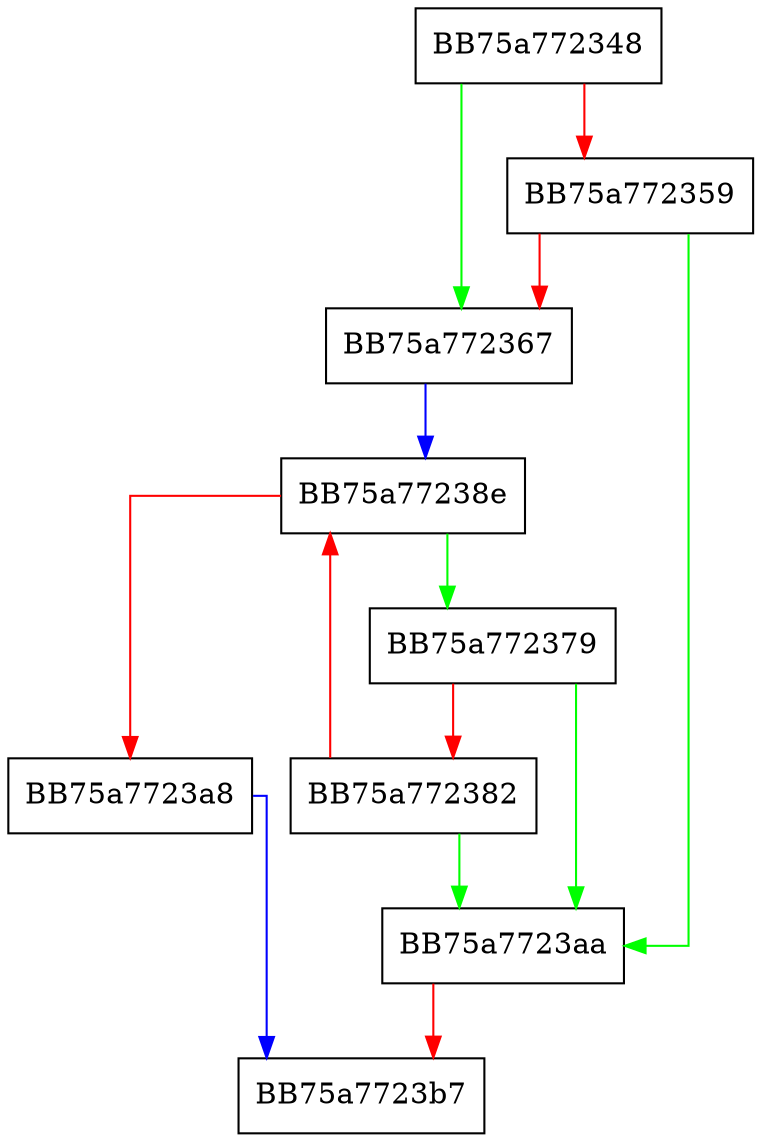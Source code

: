 digraph _calloc_base {
  node [shape="box"];
  graph [splines=ortho];
  BB75a772348 -> BB75a772367 [color="green"];
  BB75a772348 -> BB75a772359 [color="red"];
  BB75a772359 -> BB75a7723aa [color="green"];
  BB75a772359 -> BB75a772367 [color="red"];
  BB75a772367 -> BB75a77238e [color="blue"];
  BB75a772379 -> BB75a7723aa [color="green"];
  BB75a772379 -> BB75a772382 [color="red"];
  BB75a772382 -> BB75a7723aa [color="green"];
  BB75a772382 -> BB75a77238e [color="red"];
  BB75a77238e -> BB75a772379 [color="green"];
  BB75a77238e -> BB75a7723a8 [color="red"];
  BB75a7723a8 -> BB75a7723b7 [color="blue"];
  BB75a7723aa -> BB75a7723b7 [color="red"];
}